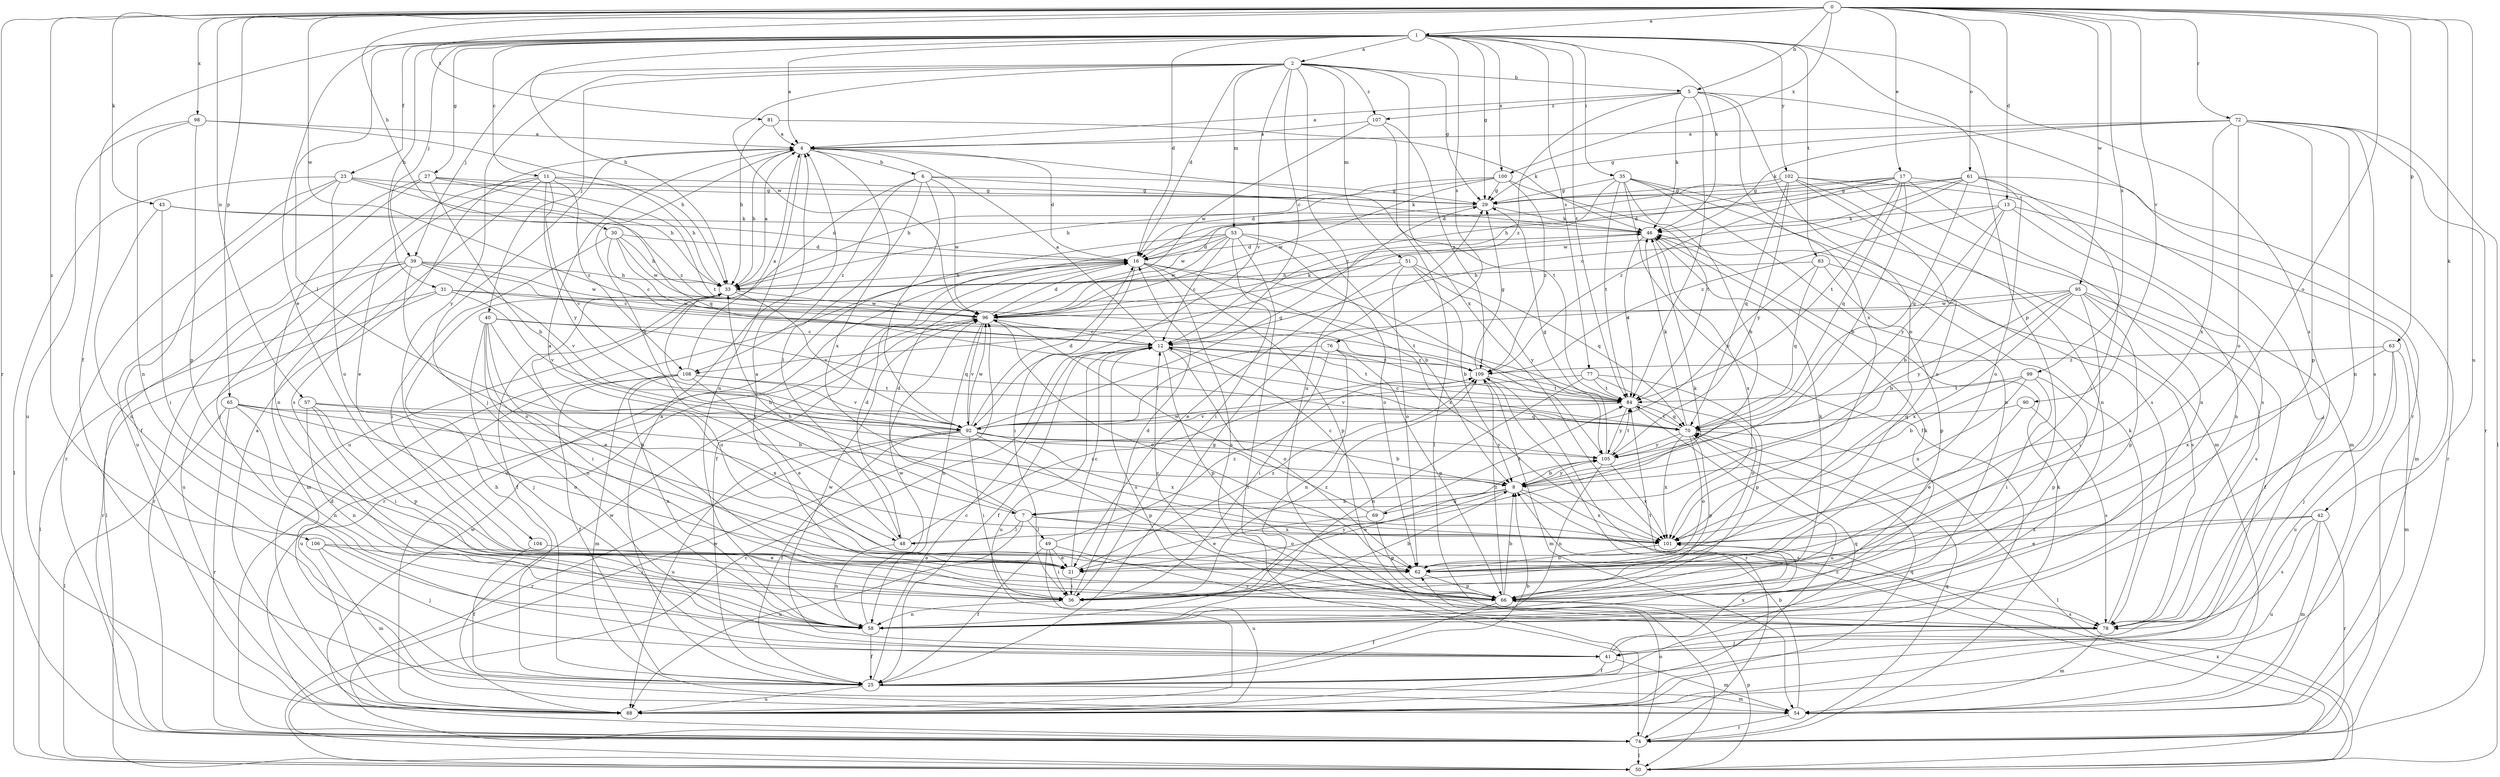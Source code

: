 strict digraph  {
0;
1;
2;
4;
5;
6;
7;
8;
11;
12;
13;
16;
17;
21;
23;
25;
27;
29;
30;
31;
33;
35;
36;
39;
40;
41;
42;
43;
46;
48;
49;
50;
51;
53;
54;
57;
58;
61;
62;
63;
65;
66;
69;
70;
72;
74;
76;
77;
78;
81;
83;
84;
88;
90;
92;
95;
96;
98;
99;
100;
101;
102;
104;
105;
106;
107;
108;
109;
0 -> 1  [label=a];
0 -> 5  [label=b];
0 -> 13  [label=d];
0 -> 17  [label=e];
0 -> 30  [label=h];
0 -> 42  [label=k];
0 -> 43  [label=k];
0 -> 57  [label=n];
0 -> 61  [label=o];
0 -> 62  [label=o];
0 -> 63  [label=p];
0 -> 65  [label=p];
0 -> 72  [label=r];
0 -> 74  [label=r];
0 -> 81  [label=t];
0 -> 88  [label=u];
0 -> 90  [label=v];
0 -> 95  [label=w];
0 -> 96  [label=w];
0 -> 98  [label=x];
0 -> 99  [label=x];
0 -> 100  [label=x];
0 -> 106  [label=z];
1 -> 2  [label=a];
1 -> 4  [label=a];
1 -> 11  [label=c];
1 -> 16  [label=d];
1 -> 21  [label=e];
1 -> 23  [label=f];
1 -> 25  [label=f];
1 -> 27  [label=g];
1 -> 29  [label=g];
1 -> 31  [label=h];
1 -> 33  [label=h];
1 -> 35  [label=i];
1 -> 39  [label=j];
1 -> 46  [label=k];
1 -> 48  [label=l];
1 -> 66  [label=p];
1 -> 76  [label=s];
1 -> 77  [label=s];
1 -> 78  [label=s];
1 -> 83  [label=t];
1 -> 84  [label=t];
1 -> 100  [label=x];
1 -> 102  [label=y];
2 -> 5  [label=b];
2 -> 12  [label=c];
2 -> 16  [label=d];
2 -> 29  [label=g];
2 -> 39  [label=j];
2 -> 40  [label=j];
2 -> 51  [label=m];
2 -> 53  [label=m];
2 -> 88  [label=u];
2 -> 92  [label=v];
2 -> 96  [label=w];
2 -> 101  [label=x];
2 -> 104  [label=y];
2 -> 107  [label=z];
4 -> 6  [label=b];
4 -> 7  [label=b];
4 -> 16  [label=d];
4 -> 33  [label=h];
4 -> 41  [label=j];
4 -> 58  [label=n];
4 -> 84  [label=t];
4 -> 101  [label=x];
5 -> 4  [label=a];
5 -> 46  [label=k];
5 -> 62  [label=o];
5 -> 74  [label=r];
5 -> 84  [label=t];
5 -> 101  [label=x];
5 -> 107  [label=z];
5 -> 108  [label=z];
6 -> 29  [label=g];
6 -> 46  [label=k];
6 -> 48  [label=l];
6 -> 88  [label=u];
6 -> 92  [label=v];
6 -> 96  [label=w];
6 -> 108  [label=z];
7 -> 16  [label=d];
7 -> 33  [label=h];
7 -> 48  [label=l];
7 -> 49  [label=l];
7 -> 62  [label=o];
7 -> 88  [label=u];
7 -> 101  [label=x];
8 -> 7  [label=b];
8 -> 21  [label=e];
8 -> 69  [label=q];
8 -> 78  [label=s];
8 -> 101  [label=x];
8 -> 105  [label=y];
11 -> 21  [label=e];
11 -> 29  [label=g];
11 -> 33  [label=h];
11 -> 41  [label=j];
11 -> 78  [label=s];
11 -> 92  [label=v];
11 -> 105  [label=y];
11 -> 108  [label=z];
12 -> 4  [label=a];
12 -> 25  [label=f];
12 -> 62  [label=o];
12 -> 66  [label=p];
12 -> 78  [label=s];
12 -> 84  [label=t];
12 -> 88  [label=u];
12 -> 109  [label=z];
13 -> 7  [label=b];
13 -> 46  [label=k];
13 -> 54  [label=m];
13 -> 58  [label=n];
13 -> 105  [label=y];
13 -> 109  [label=z];
16 -> 33  [label=h];
16 -> 36  [label=i];
16 -> 66  [label=p];
16 -> 74  [label=r];
16 -> 78  [label=s];
16 -> 101  [label=x];
16 -> 105  [label=y];
17 -> 8  [label=b];
17 -> 16  [label=d];
17 -> 29  [label=g];
17 -> 33  [label=h];
17 -> 41  [label=j];
17 -> 58  [label=n];
17 -> 70  [label=q];
17 -> 84  [label=t];
17 -> 109  [label=z];
21 -> 12  [label=c];
21 -> 36  [label=i];
21 -> 109  [label=z];
23 -> 25  [label=f];
23 -> 29  [label=g];
23 -> 33  [label=h];
23 -> 50  [label=l];
23 -> 62  [label=o];
23 -> 74  [label=r];
23 -> 109  [label=z];
25 -> 4  [label=a];
25 -> 8  [label=b];
25 -> 12  [label=c];
25 -> 29  [label=g];
25 -> 33  [label=h];
25 -> 54  [label=m];
25 -> 88  [label=u];
27 -> 8  [label=b];
27 -> 29  [label=g];
27 -> 58  [label=n];
27 -> 70  [label=q];
27 -> 84  [label=t];
27 -> 88  [label=u];
29 -> 46  [label=k];
29 -> 96  [label=w];
30 -> 12  [label=c];
30 -> 16  [label=d];
30 -> 33  [label=h];
30 -> 36  [label=i];
30 -> 84  [label=t];
30 -> 96  [label=w];
31 -> 50  [label=l];
31 -> 74  [label=r];
31 -> 84  [label=t];
31 -> 92  [label=v];
31 -> 96  [label=w];
33 -> 4  [label=a];
33 -> 25  [label=f];
33 -> 92  [label=v];
33 -> 96  [label=w];
35 -> 8  [label=b];
35 -> 12  [label=c];
35 -> 25  [label=f];
35 -> 29  [label=g];
35 -> 54  [label=m];
35 -> 58  [label=n];
35 -> 78  [label=s];
35 -> 84  [label=t];
36 -> 8  [label=b];
36 -> 16  [label=d];
36 -> 58  [label=n];
36 -> 105  [label=y];
36 -> 109  [label=z];
39 -> 12  [label=c];
39 -> 33  [label=h];
39 -> 50  [label=l];
39 -> 54  [label=m];
39 -> 62  [label=o];
39 -> 74  [label=r];
39 -> 88  [label=u];
39 -> 92  [label=v];
39 -> 96  [label=w];
40 -> 12  [label=c];
40 -> 21  [label=e];
40 -> 36  [label=i];
40 -> 41  [label=j];
40 -> 58  [label=n];
40 -> 62  [label=o];
40 -> 70  [label=q];
41 -> 25  [label=f];
41 -> 54  [label=m];
41 -> 70  [label=q];
41 -> 96  [label=w];
41 -> 101  [label=x];
42 -> 21  [label=e];
42 -> 54  [label=m];
42 -> 74  [label=r];
42 -> 78  [label=s];
42 -> 88  [label=u];
42 -> 101  [label=x];
43 -> 16  [label=d];
43 -> 36  [label=i];
43 -> 46  [label=k];
43 -> 58  [label=n];
46 -> 16  [label=d];
46 -> 84  [label=t];
46 -> 101  [label=x];
48 -> 4  [label=a];
48 -> 16  [label=d];
48 -> 46  [label=k];
48 -> 58  [label=n];
48 -> 109  [label=z];
49 -> 21  [label=e];
49 -> 25  [label=f];
49 -> 36  [label=i];
49 -> 78  [label=s];
49 -> 88  [label=u];
49 -> 109  [label=z];
50 -> 12  [label=c];
50 -> 66  [label=p];
50 -> 96  [label=w];
50 -> 101  [label=x];
50 -> 109  [label=z];
51 -> 8  [label=b];
51 -> 21  [label=e];
51 -> 33  [label=h];
51 -> 62  [label=o];
51 -> 70  [label=q];
51 -> 105  [label=y];
53 -> 8  [label=b];
53 -> 12  [label=c];
53 -> 16  [label=d];
53 -> 25  [label=f];
53 -> 36  [label=i];
53 -> 62  [label=o];
53 -> 74  [label=r];
53 -> 88  [label=u];
53 -> 96  [label=w];
54 -> 8  [label=b];
54 -> 74  [label=r];
57 -> 8  [label=b];
57 -> 36  [label=i];
57 -> 58  [label=n];
57 -> 66  [label=p];
57 -> 92  [label=v];
58 -> 25  [label=f];
58 -> 46  [label=k];
58 -> 84  [label=t];
58 -> 96  [label=w];
61 -> 12  [label=c];
61 -> 16  [label=d];
61 -> 29  [label=g];
61 -> 36  [label=i];
61 -> 62  [label=o];
61 -> 70  [label=q];
61 -> 74  [label=r];
61 -> 96  [label=w];
62 -> 66  [label=p];
63 -> 41  [label=j];
63 -> 54  [label=m];
63 -> 88  [label=u];
63 -> 101  [label=x];
63 -> 109  [label=z];
65 -> 50  [label=l];
65 -> 58  [label=n];
65 -> 62  [label=o];
65 -> 70  [label=q];
65 -> 74  [label=r];
65 -> 101  [label=x];
66 -> 4  [label=a];
66 -> 8  [label=b];
66 -> 12  [label=c];
66 -> 25  [label=f];
66 -> 33  [label=h];
66 -> 46  [label=k];
66 -> 78  [label=s];
66 -> 109  [label=z];
69 -> 12  [label=c];
69 -> 21  [label=e];
69 -> 66  [label=p];
69 -> 84  [label=t];
69 -> 96  [label=w];
70 -> 12  [label=c];
70 -> 46  [label=k];
70 -> 50  [label=l];
70 -> 62  [label=o];
70 -> 66  [label=p];
70 -> 84  [label=t];
70 -> 101  [label=x];
70 -> 105  [label=y];
72 -> 4  [label=a];
72 -> 29  [label=g];
72 -> 46  [label=k];
72 -> 50  [label=l];
72 -> 58  [label=n];
72 -> 62  [label=o];
72 -> 66  [label=p];
72 -> 74  [label=r];
72 -> 78  [label=s];
72 -> 101  [label=x];
74 -> 16  [label=d];
74 -> 46  [label=k];
74 -> 50  [label=l];
74 -> 62  [label=o];
74 -> 70  [label=q];
74 -> 96  [label=w];
76 -> 36  [label=i];
76 -> 58  [label=n];
76 -> 66  [label=p];
76 -> 92  [label=v];
76 -> 109  [label=z];
77 -> 58  [label=n];
77 -> 62  [label=o];
77 -> 66  [label=p];
77 -> 84  [label=t];
77 -> 92  [label=v];
78 -> 41  [label=j];
78 -> 46  [label=k];
78 -> 54  [label=m];
81 -> 4  [label=a];
81 -> 33  [label=h];
81 -> 46  [label=k];
83 -> 33  [label=h];
83 -> 66  [label=p];
83 -> 70  [label=q];
83 -> 78  [label=s];
83 -> 92  [label=v];
84 -> 70  [label=q];
84 -> 88  [label=u];
84 -> 92  [label=v];
84 -> 105  [label=y];
88 -> 4  [label=a];
88 -> 70  [label=q];
88 -> 96  [label=w];
90 -> 21  [label=e];
90 -> 70  [label=q];
90 -> 78  [label=s];
92 -> 8  [label=b];
92 -> 16  [label=d];
92 -> 25  [label=f];
92 -> 29  [label=g];
92 -> 36  [label=i];
92 -> 66  [label=p];
92 -> 74  [label=r];
92 -> 88  [label=u];
92 -> 96  [label=w];
92 -> 101  [label=x];
92 -> 105  [label=y];
95 -> 8  [label=b];
95 -> 12  [label=c];
95 -> 25  [label=f];
95 -> 36  [label=i];
95 -> 66  [label=p];
95 -> 78  [label=s];
95 -> 96  [label=w];
95 -> 101  [label=x];
95 -> 105  [label=y];
96 -> 12  [label=c];
96 -> 16  [label=d];
96 -> 46  [label=k];
96 -> 58  [label=n];
96 -> 62  [label=o];
96 -> 92  [label=v];
98 -> 4  [label=a];
98 -> 33  [label=h];
98 -> 58  [label=n];
98 -> 66  [label=p];
98 -> 88  [label=u];
99 -> 8  [label=b];
99 -> 36  [label=i];
99 -> 66  [label=p];
99 -> 84  [label=t];
99 -> 101  [label=x];
100 -> 16  [label=d];
100 -> 29  [label=g];
100 -> 33  [label=h];
100 -> 84  [label=t];
100 -> 96  [label=w];
100 -> 109  [label=z];
101 -> 33  [label=h];
101 -> 62  [label=o];
102 -> 29  [label=g];
102 -> 33  [label=h];
102 -> 54  [label=m];
102 -> 58  [label=n];
102 -> 62  [label=o];
102 -> 70  [label=q];
102 -> 78  [label=s];
102 -> 105  [label=y];
104 -> 21  [label=e];
104 -> 25  [label=f];
105 -> 8  [label=b];
105 -> 29  [label=g];
105 -> 58  [label=n];
105 -> 84  [label=t];
105 -> 101  [label=x];
106 -> 21  [label=e];
106 -> 36  [label=i];
106 -> 41  [label=j];
106 -> 54  [label=m];
107 -> 4  [label=a];
107 -> 50  [label=l];
107 -> 96  [label=w];
107 -> 109  [label=z];
108 -> 4  [label=a];
108 -> 21  [label=e];
108 -> 25  [label=f];
108 -> 54  [label=m];
108 -> 58  [label=n];
108 -> 84  [label=t];
108 -> 88  [label=u];
108 -> 92  [label=v];
109 -> 29  [label=g];
109 -> 54  [label=m];
109 -> 74  [label=r];
109 -> 84  [label=t];
}
